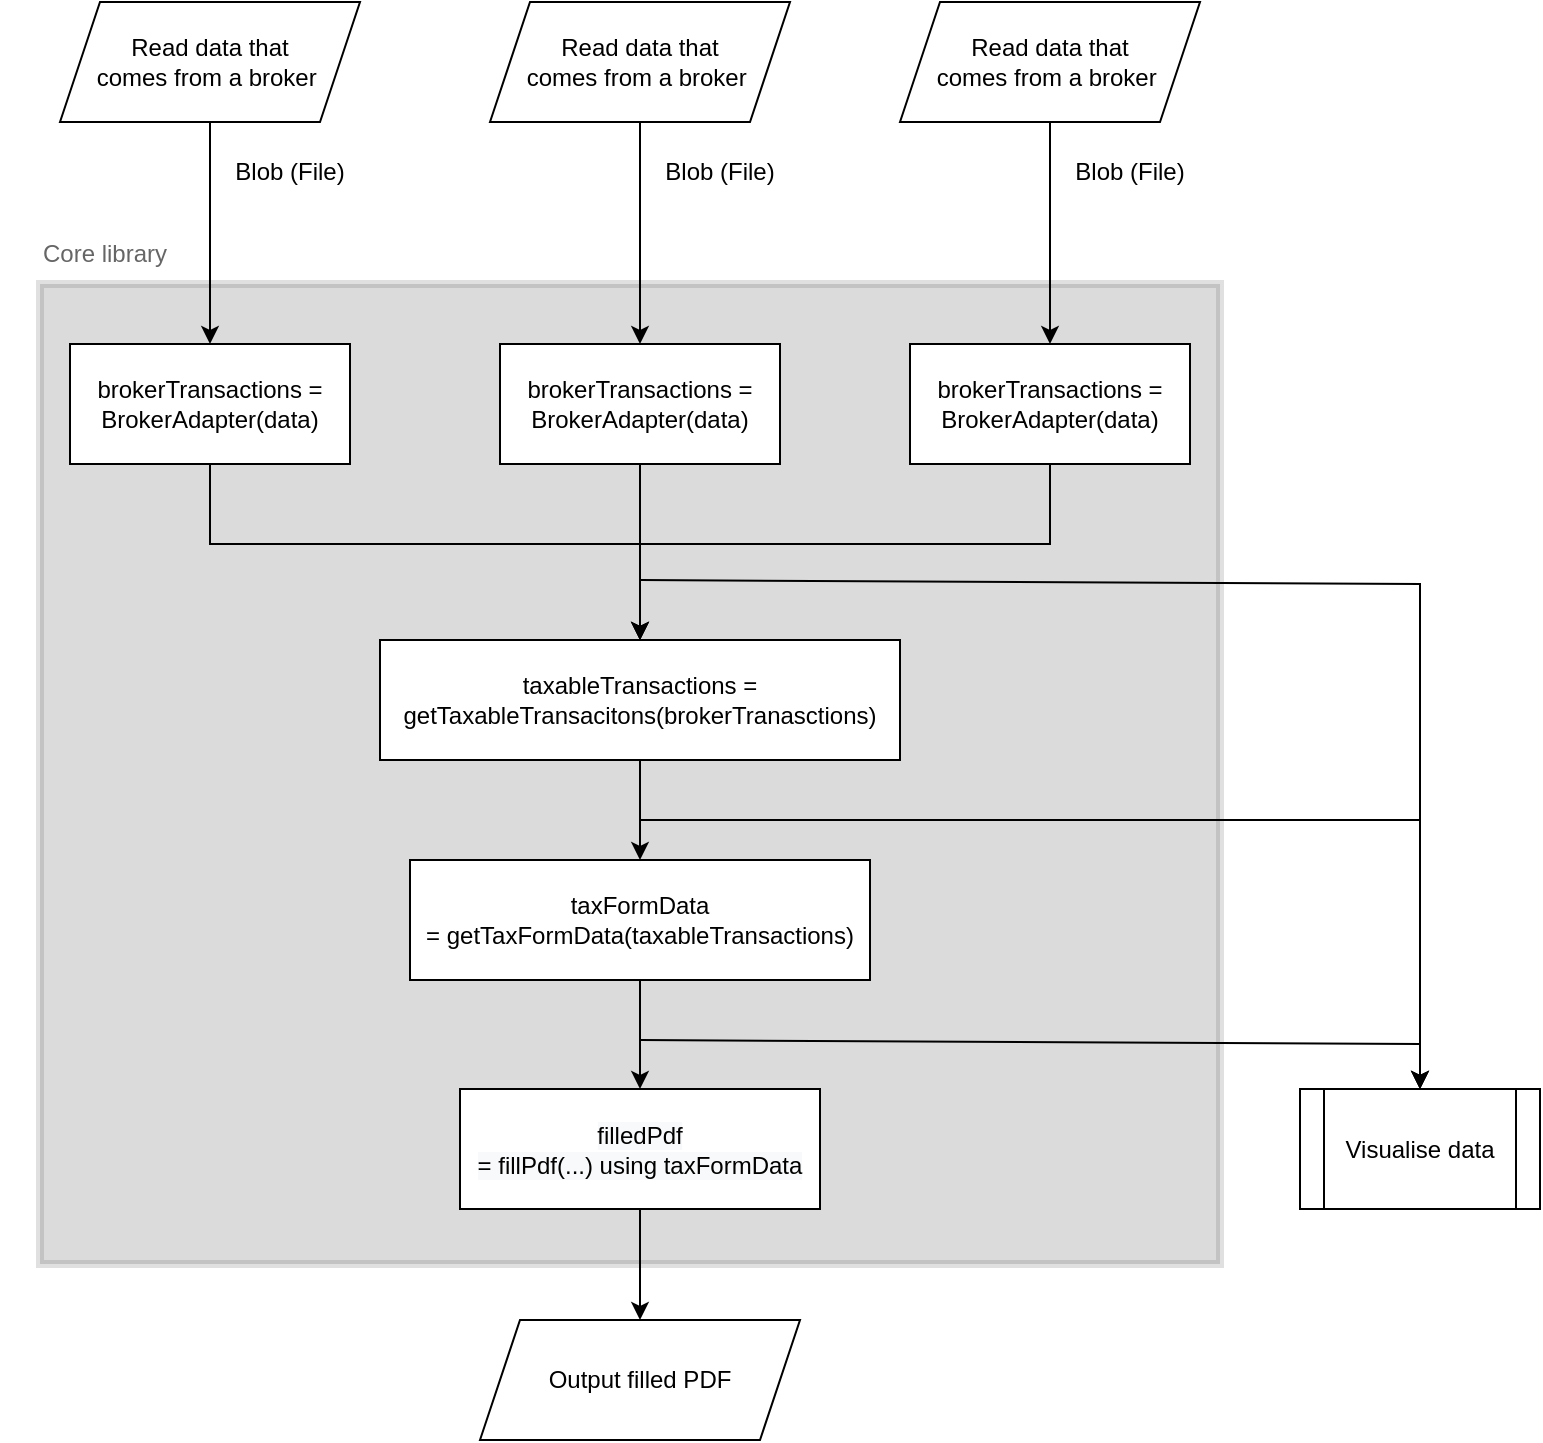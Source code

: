 <mxfile version="17.2.4" type="device"><diagram id="C5RBs43oDa-KdzZeNtuy" name="Page-1"><mxGraphModel dx="632" dy="406" grid="1" gridSize="10" guides="1" tooltips="1" connect="1" arrows="1" fold="1" page="1" pageScale="1" pageWidth="827" pageHeight="1169" math="0" shadow="0"><root><mxCell id="WIyWlLk6GJQsqaUBKTNV-0"/><mxCell id="WIyWlLk6GJQsqaUBKTNV-1" parent="WIyWlLk6GJQsqaUBKTNV-0"/><mxCell id="aZTGjFXrYPJn2CgwC_MD-11" value="" style="rounded=0;whiteSpace=wrap;html=1;fillColor=#4D4D4D;fontColor=#333333;strokeColor=#666666;strokeWidth=4;glass=0;shadow=0;sketch=0;gradientColor=none;opacity=20;" vertex="1" parent="WIyWlLk6GJQsqaUBKTNV-1"><mxGeometry x="70" y="160" width="590" height="490" as="geometry"/></mxCell><mxCell id="-xNHxu2Oj7VVpqP7iT9B-0" value="Read data that&lt;br&gt;comes from a broker&amp;nbsp;" style="shape=parallelogram;perimeter=parallelogramPerimeter;whiteSpace=wrap;html=1;fixedSize=1;" parent="WIyWlLk6GJQsqaUBKTNV-1" vertex="1"><mxGeometry x="295" y="19" width="150" height="60" as="geometry"/></mxCell><mxCell id="-xNHxu2Oj7VVpqP7iT9B-1" value="brokerTransactions = BrokerAdapter(data)" style="rounded=0;whiteSpace=wrap;html=1;" parent="WIyWlLk6GJQsqaUBKTNV-1" vertex="1"><mxGeometry x="300" y="190" width="140" height="60" as="geometry"/></mxCell><mxCell id="-xNHxu2Oj7VVpqP7iT9B-2" value="taxableTransactions = getTaxableTransacitons(brokerTranasctions)" style="rounded=0;whiteSpace=wrap;html=1;" parent="WIyWlLk6GJQsqaUBKTNV-1" vertex="1"><mxGeometry x="240" y="338" width="260" height="60" as="geometry"/></mxCell><mxCell id="-xNHxu2Oj7VVpqP7iT9B-3" value="taxFormData&lt;br&gt;= getTaxFormData(taxableTransactions)" style="rounded=0;whiteSpace=wrap;html=1;" parent="WIyWlLk6GJQsqaUBKTNV-1" vertex="1"><mxGeometry x="255" y="448" width="230" height="60" as="geometry"/></mxCell><mxCell id="-xNHxu2Oj7VVpqP7iT9B-6" value="&lt;span style=&quot;color: rgb(0, 0, 0); font-family: helvetica; font-size: 12px; font-style: normal; font-weight: 400; letter-spacing: normal; text-align: center; text-indent: 0px; text-transform: none; word-spacing: 0px; background-color: rgb(248, 249, 250); text-decoration: none; display: inline; float: none;&quot;&gt;filledPdf&lt;/span&gt;&lt;br style=&quot;color: rgb(0, 0, 0); font-family: helvetica; font-size: 12px; font-style: normal; font-weight: 400; letter-spacing: normal; text-align: center; text-indent: 0px; text-transform: none; word-spacing: 0px; text-decoration: none;&quot;&gt;&lt;span style=&quot;color: rgb(0, 0, 0); font-family: helvetica; font-size: 12px; font-style: normal; font-weight: 400; letter-spacing: normal; text-align: center; text-indent: 0px; text-transform: none; word-spacing: 0px; background-color: rgb(248, 249, 250); text-decoration: none; display: inline; float: none;&quot;&gt;= fillPdf(...) using taxFormData&lt;/span&gt;" style="rounded=0;whiteSpace=wrap;html=1;" parent="WIyWlLk6GJQsqaUBKTNV-1" vertex="1"><mxGeometry x="280" y="562.5" width="180" height="60" as="geometry"/></mxCell><mxCell id="-xNHxu2Oj7VVpqP7iT9B-7" value="Output filled PDF" style="shape=parallelogram;perimeter=parallelogramPerimeter;whiteSpace=wrap;html=1;fixedSize=1;" parent="WIyWlLk6GJQsqaUBKTNV-1" vertex="1"><mxGeometry x="290" y="678" width="160" height="60" as="geometry"/></mxCell><mxCell id="-xNHxu2Oj7VVpqP7iT9B-8" value="" style="endArrow=classic;html=1;rounded=0;exitX=0.5;exitY=1;exitDx=0;exitDy=0;entryX=0.5;entryY=0;entryDx=0;entryDy=0;" parent="WIyWlLk6GJQsqaUBKTNV-1" source="-xNHxu2Oj7VVpqP7iT9B-0" target="-xNHxu2Oj7VVpqP7iT9B-1" edge="1"><mxGeometry width="50" height="50" relative="1" as="geometry"><mxPoint x="490" y="180" as="sourcePoint"/><mxPoint x="540" y="130" as="targetPoint"/></mxGeometry></mxCell><mxCell id="-xNHxu2Oj7VVpqP7iT9B-9" value="" style="endArrow=classic;html=1;rounded=0;exitX=0.5;exitY=1;exitDx=0;exitDy=0;entryX=0.5;entryY=0;entryDx=0;entryDy=0;" parent="WIyWlLk6GJQsqaUBKTNV-1" source="-xNHxu2Oj7VVpqP7iT9B-1" target="-xNHxu2Oj7VVpqP7iT9B-2" edge="1"><mxGeometry width="50" height="50" relative="1" as="geometry"><mxPoint x="340" y="300" as="sourcePoint"/><mxPoint x="390" y="250" as="targetPoint"/></mxGeometry></mxCell><mxCell id="-xNHxu2Oj7VVpqP7iT9B-10" value="" style="endArrow=classic;html=1;rounded=0;exitX=0.5;exitY=1;exitDx=0;exitDy=0;entryX=0.5;entryY=0;entryDx=0;entryDy=0;" parent="WIyWlLk6GJQsqaUBKTNV-1" source="-xNHxu2Oj7VVpqP7iT9B-2" target="-xNHxu2Oj7VVpqP7iT9B-3" edge="1"><mxGeometry width="50" height="50" relative="1" as="geometry"><mxPoint x="380" y="348" as="sourcePoint"/><mxPoint x="430" y="298" as="targetPoint"/></mxGeometry></mxCell><mxCell id="-xNHxu2Oj7VVpqP7iT9B-11" value="" style="endArrow=classic;html=1;rounded=0;exitX=0.5;exitY=1;exitDx=0;exitDy=0;entryX=0.5;entryY=0;entryDx=0;entryDy=0;" parent="WIyWlLk6GJQsqaUBKTNV-1" source="-xNHxu2Oj7VVpqP7iT9B-3" target="-xNHxu2Oj7VVpqP7iT9B-6" edge="1"><mxGeometry width="50" height="50" relative="1" as="geometry"><mxPoint x="380" y="638" as="sourcePoint"/><mxPoint x="430" y="588" as="targetPoint"/></mxGeometry></mxCell><mxCell id="-xNHxu2Oj7VVpqP7iT9B-12" value="" style="endArrow=classic;html=1;rounded=0;exitX=0.5;exitY=1;exitDx=0;exitDy=0;entryX=0.5;entryY=0;entryDx=0;entryDy=0;" parent="WIyWlLk6GJQsqaUBKTNV-1" source="-xNHxu2Oj7VVpqP7iT9B-6" target="-xNHxu2Oj7VVpqP7iT9B-7" edge="1"><mxGeometry width="50" height="50" relative="1" as="geometry"><mxPoint x="380" y="638" as="sourcePoint"/><mxPoint x="430" y="588" as="targetPoint"/></mxGeometry></mxCell><mxCell id="-xNHxu2Oj7VVpqP7iT9B-13" value="Blob (File)" style="text;html=1;strokeColor=none;fillColor=none;align=center;verticalAlign=middle;whiteSpace=wrap;rounded=0;" parent="WIyWlLk6GJQsqaUBKTNV-1" vertex="1"><mxGeometry x="380" y="89" width="60" height="30" as="geometry"/></mxCell><mxCell id="-xNHxu2Oj7VVpqP7iT9B-14" value="Visualise data" style="shape=process;whiteSpace=wrap;html=1;backgroundOutline=1;" parent="WIyWlLk6GJQsqaUBKTNV-1" vertex="1"><mxGeometry x="700" y="562.5" width="120" height="60" as="geometry"/></mxCell><mxCell id="-xNHxu2Oj7VVpqP7iT9B-15" value="" style="endArrow=classic;html=1;rounded=0;entryX=0.5;entryY=0;entryDx=0;entryDy=0;" parent="WIyWlLk6GJQsqaUBKTNV-1" target="-xNHxu2Oj7VVpqP7iT9B-14" edge="1"><mxGeometry width="50" height="50" relative="1" as="geometry"><mxPoint x="370" y="308" as="sourcePoint"/><mxPoint x="710" y="308" as="targetPoint"/><Array as="points"><mxPoint x="760" y="310"/></Array></mxGeometry></mxCell><mxCell id="-xNHxu2Oj7VVpqP7iT9B-18" value="" style="endArrow=classic;html=1;rounded=0;entryX=0.5;entryY=0;entryDx=0;entryDy=0;" parent="WIyWlLk6GJQsqaUBKTNV-1" target="-xNHxu2Oj7VVpqP7iT9B-14" edge="1"><mxGeometry width="50" height="50" relative="1" as="geometry"><mxPoint x="370" y="428" as="sourcePoint"/><mxPoint x="570" y="428" as="targetPoint"/><Array as="points"><mxPoint x="760" y="428"/></Array></mxGeometry></mxCell><mxCell id="-xNHxu2Oj7VVpqP7iT9B-19" value="" style="endArrow=classic;html=1;rounded=0;entryX=0.5;entryY=0;entryDx=0;entryDy=0;" parent="WIyWlLk6GJQsqaUBKTNV-1" target="-xNHxu2Oj7VVpqP7iT9B-14" edge="1"><mxGeometry width="50" height="50" relative="1" as="geometry"><mxPoint x="370" y="538" as="sourcePoint"/><mxPoint x="570" y="558" as="targetPoint"/><Array as="points"><mxPoint x="760" y="540"/></Array></mxGeometry></mxCell><mxCell id="aZTGjFXrYPJn2CgwC_MD-0" value="Read data that&lt;br&gt;comes from a broker&amp;nbsp;" style="shape=parallelogram;perimeter=parallelogramPerimeter;whiteSpace=wrap;html=1;fixedSize=1;" vertex="1" parent="WIyWlLk6GJQsqaUBKTNV-1"><mxGeometry x="80" y="19" width="150" height="60" as="geometry"/></mxCell><mxCell id="aZTGjFXrYPJn2CgwC_MD-1" value="brokerTransactions = BrokerAdapter(data)" style="rounded=0;whiteSpace=wrap;html=1;" vertex="1" parent="WIyWlLk6GJQsqaUBKTNV-1"><mxGeometry x="85" y="190" width="140" height="60" as="geometry"/></mxCell><mxCell id="aZTGjFXrYPJn2CgwC_MD-3" value="Blob (File)" style="text;html=1;strokeColor=none;fillColor=none;align=center;verticalAlign=middle;whiteSpace=wrap;rounded=0;" vertex="1" parent="WIyWlLk6GJQsqaUBKTNV-1"><mxGeometry x="165" y="89" width="60" height="30" as="geometry"/></mxCell><mxCell id="aZTGjFXrYPJn2CgwC_MD-4" value="Read data that&lt;br&gt;comes from a broker&amp;nbsp;" style="shape=parallelogram;perimeter=parallelogramPerimeter;whiteSpace=wrap;html=1;fixedSize=1;" vertex="1" parent="WIyWlLk6GJQsqaUBKTNV-1"><mxGeometry x="500" y="19" width="150" height="60" as="geometry"/></mxCell><mxCell id="aZTGjFXrYPJn2CgwC_MD-5" value="brokerTransactions = BrokerAdapter(data)" style="rounded=0;whiteSpace=wrap;html=1;" vertex="1" parent="WIyWlLk6GJQsqaUBKTNV-1"><mxGeometry x="505" y="190" width="140" height="60" as="geometry"/></mxCell><mxCell id="aZTGjFXrYPJn2CgwC_MD-6" value="" style="endArrow=classic;html=1;rounded=0;exitX=0.5;exitY=1;exitDx=0;exitDy=0;entryX=0.5;entryY=0;entryDx=0;entryDy=0;" edge="1" parent="WIyWlLk6GJQsqaUBKTNV-1" source="aZTGjFXrYPJn2CgwC_MD-4" target="aZTGjFXrYPJn2CgwC_MD-5"><mxGeometry width="50" height="50" relative="1" as="geometry"><mxPoint x="695" y="180" as="sourcePoint"/><mxPoint x="745" y="130" as="targetPoint"/></mxGeometry></mxCell><mxCell id="aZTGjFXrYPJn2CgwC_MD-7" value="Blob (File)" style="text;html=1;strokeColor=none;fillColor=none;align=center;verticalAlign=middle;whiteSpace=wrap;rounded=0;" vertex="1" parent="WIyWlLk6GJQsqaUBKTNV-1"><mxGeometry x="585" y="89" width="60" height="30" as="geometry"/></mxCell><mxCell id="aZTGjFXrYPJn2CgwC_MD-8" value="" style="endArrow=classic;html=1;rounded=0;exitX=0.5;exitY=1;exitDx=0;exitDy=0;entryX=0.5;entryY=0;entryDx=0;entryDy=0;" edge="1" parent="WIyWlLk6GJQsqaUBKTNV-1" source="aZTGjFXrYPJn2CgwC_MD-1" target="-xNHxu2Oj7VVpqP7iT9B-2"><mxGeometry width="50" height="50" relative="1" as="geometry"><mxPoint x="440" y="260" as="sourcePoint"/><mxPoint x="490" y="210" as="targetPoint"/><Array as="points"><mxPoint x="155" y="290"/><mxPoint x="370" y="290"/></Array></mxGeometry></mxCell><mxCell id="aZTGjFXrYPJn2CgwC_MD-9" value="" style="endArrow=classic;html=1;rounded=0;exitX=0.5;exitY=1;exitDx=0;exitDy=0;entryX=0.5;entryY=0;entryDx=0;entryDy=0;" edge="1" parent="WIyWlLk6GJQsqaUBKTNV-1" source="aZTGjFXrYPJn2CgwC_MD-5" target="-xNHxu2Oj7VVpqP7iT9B-2"><mxGeometry width="50" height="50" relative="1" as="geometry"><mxPoint x="440" y="260" as="sourcePoint"/><mxPoint x="310" y="120" as="targetPoint"/><Array as="points"><mxPoint x="575" y="290"/><mxPoint x="370" y="290"/></Array></mxGeometry></mxCell><mxCell id="aZTGjFXrYPJn2CgwC_MD-13" value="" style="endArrow=classic;html=1;rounded=0;exitX=0.5;exitY=1;exitDx=0;exitDy=0;entryX=0.5;entryY=0;entryDx=0;entryDy=0;" edge="1" parent="WIyWlLk6GJQsqaUBKTNV-1" source="aZTGjFXrYPJn2CgwC_MD-0" target="aZTGjFXrYPJn2CgwC_MD-1"><mxGeometry width="50" height="50" relative="1" as="geometry"><mxPoint x="540" y="300" as="sourcePoint"/><mxPoint x="590" y="250" as="targetPoint"/></mxGeometry></mxCell><mxCell id="aZTGjFXrYPJn2CgwC_MD-14" value="&lt;font color=&quot;#666666&quot;&gt;Core library&lt;/font&gt;" style="text;html=1;strokeColor=none;fillColor=none;align=center;verticalAlign=middle;whiteSpace=wrap;rounded=0;shadow=0;glass=0;sketch=0;opacity=15;" vertex="1" parent="WIyWlLk6GJQsqaUBKTNV-1"><mxGeometry x="50" y="130" width="105" height="30" as="geometry"/></mxCell></root></mxGraphModel></diagram></mxfile>
